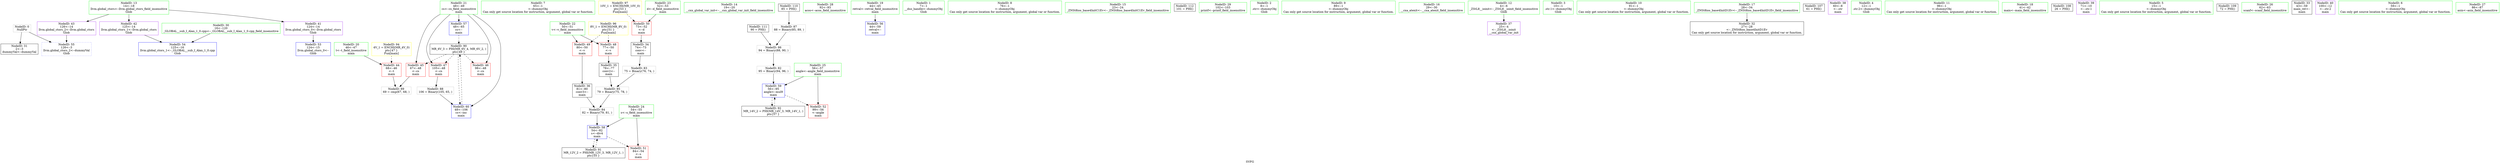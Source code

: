 digraph "SVFG" {
	label="SVFG";

	Node0x56226fd84750 [shape=record,color=grey,label="{NodeID: 0\nNullPtr}"];
	Node0x56226fd84750 -> Node0x56226fd96840[style=solid];
	Node0x56226fd84750 -> Node0x56226fd98d30[style=solid];
	Node0x56226fd9d3f0 [shape=record,color=black,label="{NodeID: 90\nMR_6V_3 = PHI(MR_6V_4, MR_6V_2, )\npts\{49 \}\n}"];
	Node0x56226fd9d3f0 -> Node0x56226fd97490[style=dashed];
	Node0x56226fd9d3f0 -> Node0x56226fd97560[style=dashed];
	Node0x56226fd9d3f0 -> Node0x56226fd97630[style=dashed];
	Node0x56226fd9d3f0 -> Node0x56226fd99170[style=dashed];
	Node0x56226fd953e0 [shape=record,color=green,label="{NodeID: 7\n65\<--1\n\<--dummyObj\nCan only get source location for instruction, argument, global var or function.}"];
	Node0x56226fd977e0 [shape=record,color=yellow,style=double,label="{NodeID: 97\n10V_1 = ENCHI(MR_10V_0)\npts\{53 \}\nFun[main]}"];
	Node0x56226fd977e0 -> Node0x56226fd988c0[style=dashed];
	Node0x56226fd95890 [shape=record,color=green,label="{NodeID: 14\n19\<--20\n__cxx_global_var_init\<--__cxx_global_var_init_field_insensitive\n}"];
	Node0x56226fd95f30 [shape=record,color=green,label="{NodeID: 21\n48\<--49\ncs\<--cs_field_insensitive\nmain\n}"];
	Node0x56226fd95f30 -> Node0x56226fd97490[style=solid];
	Node0x56226fd95f30 -> Node0x56226fd97560[style=solid];
	Node0x56226fd95f30 -> Node0x56226fd97630[style=solid];
	Node0x56226fd95f30 -> Node0x56226fd98f00[style=solid];
	Node0x56226fd95f30 -> Node0x56226fd99170[style=solid];
	Node0x56226fda3490 [shape=record,color=black,label="{NodeID: 111\n90 = PHI()\n}"];
	Node0x56226fda3490 -> Node0x56226fd9a7c0[style=solid];
	Node0x56226fd96540 [shape=record,color=green,label="{NodeID: 28\n92\<--93\nacos\<--acos_field_insensitive\n}"];
	Node0x56226fd96be0 [shape=record,color=black,label="{NodeID: 35\n78\<--77\nconv2\<--\nmain\n}"];
	Node0x56226fd96be0 -> Node0x56226fd9a640[style=solid];
	Node0x56226fd971c0 [shape=record,color=purple,label="{NodeID: 42\n125\<--14\nllvm.global_ctors_1\<--llvm.global_ctors\nGlob }"];
	Node0x56226fd971c0 -> Node0x56226fd98c30[style=solid];
	Node0x56226fd987f0 [shape=record,color=red,label="{NodeID: 49\n80\<--50\n\<--v\nmain\n}"];
	Node0x56226fd987f0 -> Node0x56226fd96cb0[style=solid];
	Node0x56226fd98e30 [shape=record,color=blue,label="{NodeID: 56\n44\<--59\nretval\<--\nmain\n}"];
	Node0x56226fd9a4c0 [shape=record,color=grey,label="{NodeID: 84\n82 = Binary(79, 81, )\n}"];
	Node0x56226fd9a4c0 -> Node0x56226fd98fd0[style=solid];
	Node0x56226fd845f0 [shape=record,color=green,label="{NodeID: 1\n7\<--1\n__dso_handle\<--dummyObj\nGlob }"];
	Node0x56226fd9d8f0 [shape=record,color=black,label="{NodeID: 91\nMR_12V_2 = PHI(MR_12V_3, MR_12V_1, )\npts\{55 \}\n}"];
	Node0x56226fd9d8f0 -> Node0x56226fd98fd0[style=dashed];
	Node0x56226fd95470 [shape=record,color=green,label="{NodeID: 8\n76\<--1\n\<--dummyObj\nCan only get source location for instruction, argument, global var or function.}"];
	Node0x56226fd95990 [shape=record,color=green,label="{NodeID: 15\n23\<--24\n_ZNSt8ios_base4InitC1Ev\<--_ZNSt8ios_base4InitC1Ev_field_insensitive\n}"];
	Node0x56226fd96000 [shape=record,color=green,label="{NodeID: 22\n50\<--51\nv\<--v_field_insensitive\nmain\n}"];
	Node0x56226fd96000 -> Node0x56226fd98720[style=solid];
	Node0x56226fd96000 -> Node0x56226fd987f0[style=solid];
	Node0x56226fda3590 [shape=record,color=black,label="{NodeID: 112\n101 = PHI()\n}"];
	Node0x56226fd96640 [shape=record,color=green,label="{NodeID: 29\n102\<--103\nprintf\<--printf_field_insensitive\n}"];
	Node0x56226fd96cb0 [shape=record,color=black,label="{NodeID: 36\n81\<--80\nconv3\<--\nmain\n}"];
	Node0x56226fd96cb0 -> Node0x56226fd9a4c0[style=solid];
	Node0x56226fd972c0 [shape=record,color=purple,label="{NodeID: 43\n126\<--14\nllvm.global_ctors_2\<--llvm.global_ctors\nGlob }"];
	Node0x56226fd972c0 -> Node0x56226fd98d30[style=solid];
	Node0x56226fd988c0 [shape=record,color=red,label="{NodeID: 50\n73\<--52\n\<--d\nmain\n}"];
	Node0x56226fd988c0 -> Node0x56226fd96b10[style=solid];
	Node0x56226fd98f00 [shape=record,color=blue,label="{NodeID: 57\n48\<--65\ncs\<--\nmain\n}"];
	Node0x56226fd98f00 -> Node0x56226fd9d3f0[style=dashed];
	Node0x56226fd9a640 [shape=record,color=grey,label="{NodeID: 85\n79 = Binary(75, 78, )\n}"];
	Node0x56226fd9a640 -> Node0x56226fd9a4c0[style=solid];
	Node0x56226fd94960 [shape=record,color=green,label="{NodeID: 2\n8\<--1\n.str\<--dummyObj\nGlob }"];
	Node0x56226fd9ddf0 [shape=record,color=black,label="{NodeID: 92\nMR_14V_2 = PHI(MR_14V_3, MR_14V_1, )\npts\{57 \}\n}"];
	Node0x56226fd9ddf0 -> Node0x56226fd990a0[style=dashed];
	Node0x56226fd95500 [shape=record,color=green,label="{NodeID: 9\n89\<--1\n\<--dummyObj\nCan only get source location for instruction, argument, global var or function.}"];
	Node0x56226fd95a90 [shape=record,color=green,label="{NodeID: 16\n29\<--30\n__cxa_atexit\<--__cxa_atexit_field_insensitive\n}"];
	Node0x56226fd960d0 [shape=record,color=green,label="{NodeID: 23\n52\<--53\nd\<--d_field_insensitive\nmain\n}"];
	Node0x56226fd960d0 -> Node0x56226fd988c0[style=solid];
	Node0x56226fd96740 [shape=record,color=green,label="{NodeID: 30\n16\<--120\n_GLOBAL__sub_I_Alan_1_0.cpp\<--_GLOBAL__sub_I_Alan_1_0.cpp_field_insensitive\n}"];
	Node0x56226fd96740 -> Node0x56226fd98c30[style=solid];
	Node0x56226fd96d80 [shape=record,color=purple,label="{NodeID: 37\n25\<--4\n\<--_ZStL8__ioinit\n__cxx_global_var_init\n}"];
	Node0x56226fd973c0 [shape=record,color=red,label="{NodeID: 44\n68\<--46\n\<--t\nmain\n}"];
	Node0x56226fd973c0 -> Node0x56226fd9ac40[style=solid];
	Node0x56226fd98990 [shape=record,color=red,label="{NodeID: 51\n84\<--54\n\<--s\nmain\n}"];
	Node0x56226fd98fd0 [shape=record,color=blue,label="{NodeID: 58\n54\<--82\ns\<--div4\nmain\n}"];
	Node0x56226fd98fd0 -> Node0x56226fd98990[style=dashed];
	Node0x56226fd98fd0 -> Node0x56226fd9d8f0[style=dashed];
	Node0x56226fd9a7c0 [shape=record,color=grey,label="{NodeID: 86\n94 = Binary(88, 90, )\n}"];
	Node0x56226fd9a7c0 -> Node0x56226fd9a1c0[style=solid];
	Node0x56226fd949f0 [shape=record,color=green,label="{NodeID: 3\n10\<--1\n.str.1\<--dummyObj\nGlob }"];
	Node0x56226fd95590 [shape=record,color=green,label="{NodeID: 10\n91\<--1\n\<--dummyObj\nCan only get source location for instruction, argument, global var or function.}"];
	Node0x56226fd95b90 [shape=record,color=green,label="{NodeID: 17\n28\<--34\n_ZNSt8ios_base4InitD1Ev\<--_ZNSt8ios_base4InitD1Ev_field_insensitive\n}"];
	Node0x56226fd95b90 -> Node0x56226fd96940[style=solid];
	Node0x56226fc5d100 [shape=record,color=black,label="{NodeID: 107\n61 = PHI()\n}"];
	Node0x56226fd961a0 [shape=record,color=green,label="{NodeID: 24\n54\<--55\ns\<--s_field_insensitive\nmain\n}"];
	Node0x56226fd961a0 -> Node0x56226fd98990[style=solid];
	Node0x56226fd961a0 -> Node0x56226fd98fd0[style=solid];
	Node0x56226fd96840 [shape=record,color=black,label="{NodeID: 31\n2\<--3\ndummyVal\<--dummyVal\n}"];
	Node0x56226fd96e50 [shape=record,color=purple,label="{NodeID: 38\n60\<--8\n\<--.str\nmain\n}"];
	Node0x56226fd97490 [shape=record,color=red,label="{NodeID: 45\n67\<--48\n\<--cs\nmain\n}"];
	Node0x56226fd97490 -> Node0x56226fd9ac40[style=solid];
	Node0x56226fd98a60 [shape=record,color=red,label="{NodeID: 52\n99\<--56\n\<--angle\nmain\n}"];
	Node0x56226fd990a0 [shape=record,color=blue,label="{NodeID: 59\n56\<--95\nangle\<--mul9\nmain\n}"];
	Node0x56226fd990a0 -> Node0x56226fd98a60[style=dashed];
	Node0x56226fd990a0 -> Node0x56226fd9ddf0[style=dashed];
	Node0x56226fd9a940 [shape=record,color=grey,label="{NodeID: 87\n88 = Binary(85, 89, )\n}"];
	Node0x56226fd9a940 -> Node0x56226fd9a7c0[style=solid];
	Node0x56226fd94a80 [shape=record,color=green,label="{NodeID: 4\n12\<--1\n.str.2\<--dummyObj\nGlob }"];
	Node0x56226fd9ee10 [shape=record,color=yellow,style=double,label="{NodeID: 94\n4V_1 = ENCHI(MR_4V_0)\npts\{47 \}\nFun[main]}"];
	Node0x56226fd9ee10 -> Node0x56226fd973c0[style=dashed];
	Node0x56226fd95620 [shape=record,color=green,label="{NodeID: 11\n96\<--1\n\<--dummyObj\nCan only get source location for instruction, argument, global var or function.}"];
	Node0x56226fd95c90 [shape=record,color=green,label="{NodeID: 18\n41\<--42\nmain\<--main_field_insensitive\n}"];
	Node0x56226fda3130 [shape=record,color=black,label="{NodeID: 108\n26 = PHI()\n}"];
	Node0x56226fd96270 [shape=record,color=green,label="{NodeID: 25\n56\<--57\nangle\<--angle_field_insensitive\nmain\n}"];
	Node0x56226fd96270 -> Node0x56226fd98a60[style=solid];
	Node0x56226fd96270 -> Node0x56226fd990a0[style=solid];
	Node0x56226fd96940 [shape=record,color=black,label="{NodeID: 32\n27\<--28\n\<--_ZNSt8ios_base4InitD1Ev\nCan only get source location for instruction, argument, global var or function.}"];
	Node0x56226fd96f20 [shape=record,color=purple,label="{NodeID: 39\n71\<--10\n\<--.str.1\nmain\n}"];
	Node0x56226fd97560 [shape=record,color=red,label="{NodeID: 46\n98\<--48\n\<--cs\nmain\n}"];
	Node0x56226fd98b30 [shape=record,color=blue,label="{NodeID: 53\n124\<--15\nllvm.global_ctors_0\<--\nGlob }"];
	Node0x56226fd99170 [shape=record,color=blue,label="{NodeID: 60\n48\<--106\ncs\<--inc\nmain\n}"];
	Node0x56226fd99170 -> Node0x56226fd9d3f0[style=dashed];
	Node0x56226fd9aac0 [shape=record,color=grey,label="{NodeID: 88\n106 = Binary(105, 65, )\n}"];
	Node0x56226fd9aac0 -> Node0x56226fd99170[style=solid];
	Node0x56226fd94b10 [shape=record,color=green,label="{NodeID: 5\n15\<--1\n\<--dummyObj\nCan only get source location for instruction, argument, global var or function.}"];
	Node0x56226fd956f0 [shape=record,color=green,label="{NodeID: 12\n4\<--6\n_ZStL8__ioinit\<--_ZStL8__ioinit_field_insensitive\nGlob }"];
	Node0x56226fd956f0 -> Node0x56226fd96d80[style=solid];
	Node0x56226fd95d90 [shape=record,color=green,label="{NodeID: 19\n44\<--45\nretval\<--retval_field_insensitive\nmain\n}"];
	Node0x56226fd95d90 -> Node0x56226fd98e30[style=solid];
	Node0x56226fda3230 [shape=record,color=black,label="{NodeID: 109\n72 = PHI()\n}"];
	Node0x56226fd96340 [shape=record,color=green,label="{NodeID: 26\n62\<--63\nscanf\<--scanf_field_insensitive\n}"];
	Node0x56226fd96a40 [shape=record,color=black,label="{NodeID: 33\n43\<--59\nmain_ret\<--\nmain\n}"];
	Node0x56226fd96ff0 [shape=record,color=purple,label="{NodeID: 40\n100\<--12\n\<--.str.2\nmain\n}"];
	Node0x56226fd97630 [shape=record,color=red,label="{NodeID: 47\n105\<--48\n\<--cs\nmain\n}"];
	Node0x56226fd97630 -> Node0x56226fd9aac0[style=solid];
	Node0x56226fd98c30 [shape=record,color=blue,label="{NodeID: 54\n125\<--16\nllvm.global_ctors_1\<--_GLOBAL__sub_I_Alan_1_0.cpp\nGlob }"];
	Node0x56226fd9a1c0 [shape=record,color=grey,label="{NodeID: 82\n95 = Binary(94, 96, )\n}"];
	Node0x56226fd9a1c0 -> Node0x56226fd990a0[style=solid];
	Node0x56226fd9ac40 [shape=record,color=grey,label="{NodeID: 89\n69 = cmp(67, 68, )\n}"];
	Node0x56226fd95350 [shape=record,color=green,label="{NodeID: 6\n59\<--1\n\<--dummyObj\nCan only get source location for instruction, argument, global var or function.}"];
	Node0x56226fd97700 [shape=record,color=yellow,style=double,label="{NodeID: 96\n8V_1 = ENCHI(MR_8V_0)\npts\{51 \}\nFun[main]}"];
	Node0x56226fd97700 -> Node0x56226fd98720[style=dashed];
	Node0x56226fd97700 -> Node0x56226fd987f0[style=dashed];
	Node0x56226fd957c0 [shape=record,color=green,label="{NodeID: 13\n14\<--18\nllvm.global_ctors\<--llvm.global_ctors_field_insensitive\nGlob }"];
	Node0x56226fd957c0 -> Node0x56226fd970c0[style=solid];
	Node0x56226fd957c0 -> Node0x56226fd971c0[style=solid];
	Node0x56226fd957c0 -> Node0x56226fd972c0[style=solid];
	Node0x56226fd95e60 [shape=record,color=green,label="{NodeID: 20\n46\<--47\nt\<--t_field_insensitive\nmain\n}"];
	Node0x56226fd95e60 -> Node0x56226fd973c0[style=solid];
	Node0x56226fda3330 [shape=record,color=black,label="{NodeID: 110\n85 = PHI()\n}"];
	Node0x56226fda3330 -> Node0x56226fd9a940[style=solid];
	Node0x56226fd96440 [shape=record,color=green,label="{NodeID: 27\n86\<--87\nasin\<--asin_field_insensitive\n}"];
	Node0x56226fd96b10 [shape=record,color=black,label="{NodeID: 34\n74\<--73\nconv\<--\nmain\n}"];
	Node0x56226fd96b10 -> Node0x56226fd9a340[style=solid];
	Node0x56226fd970c0 [shape=record,color=purple,label="{NodeID: 41\n124\<--14\nllvm.global_ctors_0\<--llvm.global_ctors\nGlob }"];
	Node0x56226fd970c0 -> Node0x56226fd98b30[style=solid];
	Node0x56226fd98720 [shape=record,color=red,label="{NodeID: 48\n77\<--50\n\<--v\nmain\n}"];
	Node0x56226fd98720 -> Node0x56226fd96be0[style=solid];
	Node0x56226fd98d30 [shape=record,color=blue, style = dotted,label="{NodeID: 55\n126\<--3\nllvm.global_ctors_2\<--dummyVal\nGlob }"];
	Node0x56226fd9a340 [shape=record,color=grey,label="{NodeID: 83\n75 = Binary(76, 74, )\n}"];
	Node0x56226fd9a340 -> Node0x56226fd9a640[style=solid];
}
